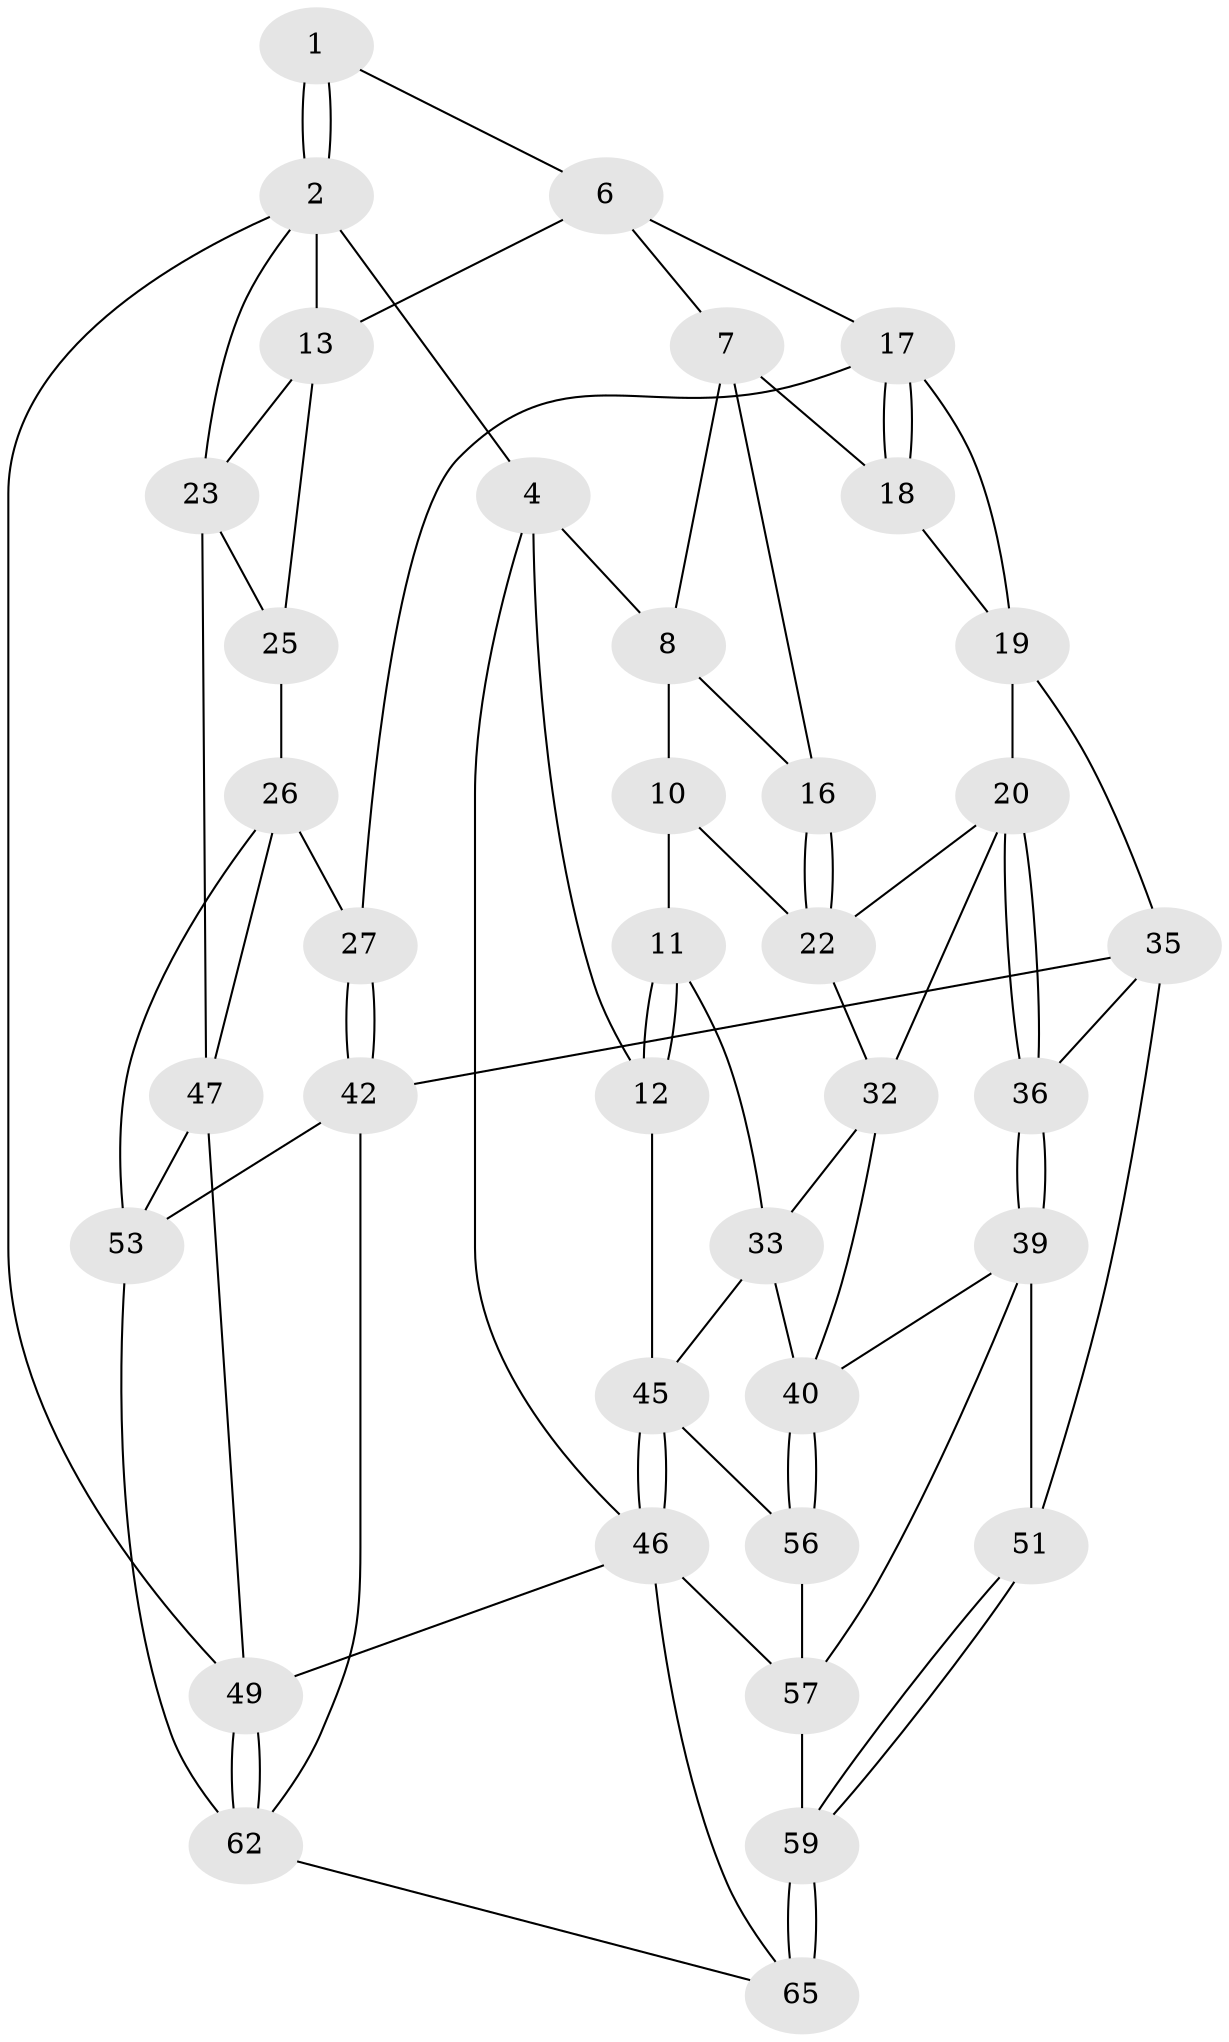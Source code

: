 // Generated by graph-tools (version 1.1) at 2025/24/03/03/25 07:24:37]
// undirected, 38 vertices, 82 edges
graph export_dot {
graph [start="1"]
  node [color=gray90,style=filled];
  1 [pos="+0.7508886743592572+0"];
  2 [pos="+1+0",super="+3"];
  4 [pos="+0+0",super="+5"];
  6 [pos="+0.5629986818654713+0.15449950519477504",super="+14"];
  7 [pos="+0.4374716652184678+0.1839802676589819",super="+15"];
  8 [pos="+0.19146365029547505+0",super="+9"];
  10 [pos="+0.17483823936228232+0.3605938307251745"];
  11 [pos="+0.10666597692790611+0.38751127514982536",super="+34"];
  12 [pos="+0+0.17542072984162407",super="+37"];
  13 [pos="+0.7535973412288293+0.28673264152471367",super="+24"];
  16 [pos="+0.27174621184658815+0.37506487787222803"];
  17 [pos="+0.6579775736427216+0.36919266159877223",super="+28"];
  18 [pos="+0.4853215797748934+0.34496411399457305"];
  19 [pos="+0.4625332369512887+0.3973548510774616",super="+30"];
  20 [pos="+0.4305951073148222+0.4516035569973538",super="+21"];
  22 [pos="+0.32145042910936217+0.44797531870262786",super="+29"];
  23 [pos="+1+0.14313721226766907",super="+31"];
  25 [pos="+0.8478462370498348+0.3915370564969883"];
  26 [pos="+0.837942627780655+0.5044435000158926",super="+48"];
  27 [pos="+0.7453238338144335+0.5441957370984583"];
  32 [pos="+0.19727303101034246+0.541299694564131",super="+38"];
  33 [pos="+0.14363532365393605+0.5586419085743524",super="+54"];
  35 [pos="+0.6154398327388524+0.5006417839381951",super="+44"];
  36 [pos="+0.49791140048821647+0.538467422789547"];
  39 [pos="+0.47073392790098084+0.6962879387738743",super="+52"];
  40 [pos="+0.34901832768265373+0.6770694423738461",super="+41"];
  42 [pos="+0.7151563544078038+0.7574795598000605",super="+43"];
  45 [pos="+0+0.9581123757323475",super="+55"];
  46 [pos="+0+1",super="+64"];
  47 [pos="+1+0.7093493375914228",super="+50"];
  49 [pos="+1+1"];
  51 [pos="+0.6137493705629569+0.7671257549048222"];
  53 [pos="+0.761007215799776+0.7700237123217142",super="+61"];
  56 [pos="+0.2472284729619062+0.8220585347707583"];
  57 [pos="+0.38769893464291527+0.8716647912749683",super="+58"];
  59 [pos="+0.5767905642985938+0.8350078682656425",super="+60"];
  62 [pos="+0.7452115779997238+1",super="+63"];
  65 [pos="+0.47827661661017307+1",super="+66"];
  1 -- 2;
  1 -- 2;
  1 -- 6;
  2 -- 13;
  2 -- 49;
  2 -- 4;
  2 -- 23;
  4 -- 12;
  4 -- 46;
  4 -- 8;
  6 -- 7;
  6 -- 17;
  6 -- 13;
  7 -- 8;
  7 -- 16;
  7 -- 18;
  8 -- 16;
  8 -- 10;
  10 -- 11;
  10 -- 22;
  11 -- 12 [weight=2];
  11 -- 12;
  11 -- 33;
  12 -- 45;
  13 -- 25;
  13 -- 23;
  16 -- 22;
  16 -- 22;
  17 -- 18;
  17 -- 18;
  17 -- 27;
  17 -- 19;
  18 -- 19;
  19 -- 20;
  19 -- 35;
  20 -- 36;
  20 -- 36;
  20 -- 22;
  20 -- 32;
  22 -- 32;
  23 -- 25;
  23 -- 47;
  25 -- 26;
  26 -- 27;
  26 -- 53;
  26 -- 47;
  27 -- 42;
  27 -- 42;
  32 -- 33;
  32 -- 40;
  33 -- 45;
  33 -- 40;
  35 -- 36;
  35 -- 51;
  35 -- 42;
  36 -- 39;
  36 -- 39;
  39 -- 40;
  39 -- 57;
  39 -- 51;
  40 -- 56;
  40 -- 56;
  42 -- 53;
  42 -- 62;
  45 -- 46;
  45 -- 46;
  45 -- 56;
  46 -- 49;
  46 -- 65;
  46 -- 57;
  47 -- 49;
  47 -- 53;
  49 -- 62;
  49 -- 62;
  51 -- 59;
  51 -- 59;
  53 -- 62;
  56 -- 57;
  57 -- 59;
  59 -- 65 [weight=2];
  59 -- 65;
  62 -- 65;
}
